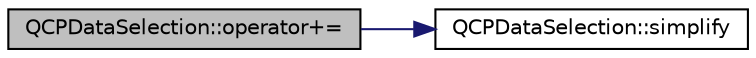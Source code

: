 digraph "QCPDataSelection::operator+="
{
 // LATEX_PDF_SIZE
  edge [fontname="Helvetica",fontsize="10",labelfontname="Helvetica",labelfontsize="10"];
  node [fontname="Helvetica",fontsize="10",shape=record];
  rankdir="LR";
  Node1 [label="QCPDataSelection::operator+=",height=0.2,width=0.4,color="black", fillcolor="grey75", style="filled", fontcolor="black",tooltip=" "];
  Node1 -> Node2 [color="midnightblue",fontsize="10",style="solid",fontname="Helvetica"];
  Node2 [label="QCPDataSelection::simplify",height=0.2,width=0.4,color="black", fillcolor="white", style="filled",URL="$classQCPDataSelection.html#a4a2fbad1a6e4d1dd26fdfdf88956f2a4",tooltip=" "];
}
